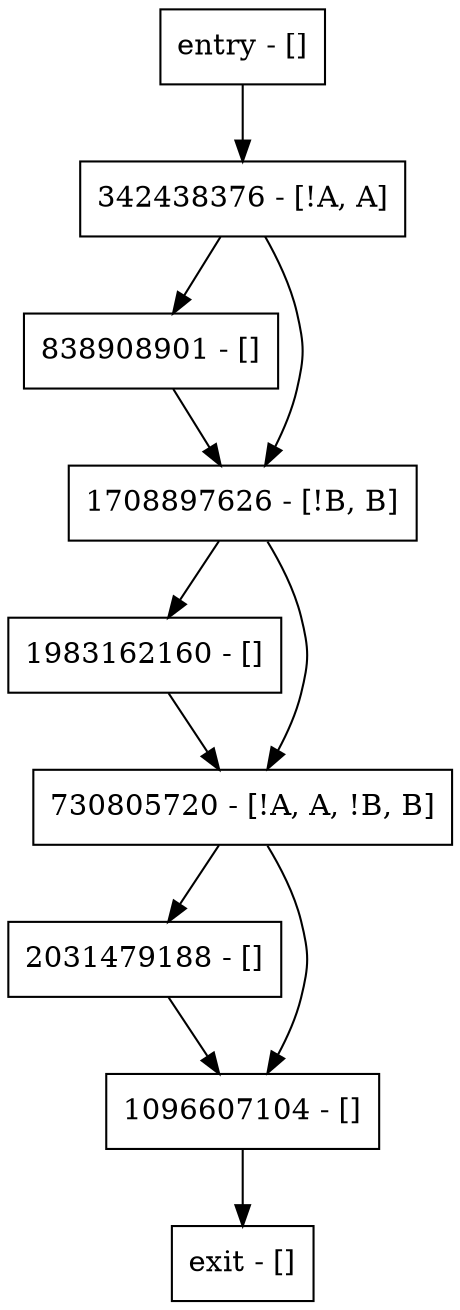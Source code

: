 digraph main {
node [shape=record];
2031479188 [label="2031479188 - []"];
entry [label="entry - []"];
exit [label="exit - []"];
342438376 [label="342438376 - [!A, A]"];
838908901 [label="838908901 - []"];
1708897626 [label="1708897626 - [!B, B]"];
1983162160 [label="1983162160 - []"];
730805720 [label="730805720 - [!A, A, !B, B]"];
1096607104 [label="1096607104 - []"];
entry;
exit;
2031479188 -> 1096607104;
entry -> 342438376;
342438376 -> 838908901;
342438376 -> 1708897626;
838908901 -> 1708897626;
1708897626 -> 1983162160;
1708897626 -> 730805720;
1983162160 -> 730805720;
730805720 -> 2031479188;
730805720 -> 1096607104;
1096607104 -> exit;
}
